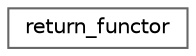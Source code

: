 digraph "类继承关系图"
{
 // LATEX_PDF_SIZE
  bgcolor="transparent";
  edge [fontname=Helvetica,fontsize=10,labelfontname=Helvetica,labelfontsize=10];
  node [fontname=Helvetica,fontsize=10,shape=box,height=0.2,width=0.4];
  rankdir="LR";
  Node0 [id="Node000000",label="return_functor",height=0.2,width=0.4,color="grey40", fillcolor="white", style="filled",URL="$structreturn__functor.html",tooltip=" "];
}
